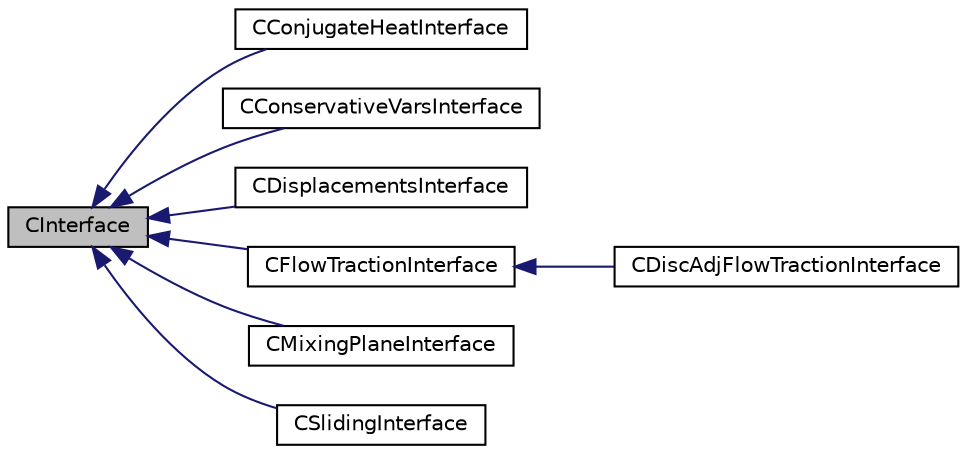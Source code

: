 digraph "CInterface"
{
 // LATEX_PDF_SIZE
  edge [fontname="Helvetica",fontsize="10",labelfontname="Helvetica",labelfontsize="10"];
  node [fontname="Helvetica",fontsize="10",shape=record];
  rankdir="LR";
  Node1 [label="CInterface",height=0.2,width=0.4,color="black", fillcolor="grey75", style="filled", fontcolor="black",tooltip="Main class for defining the physical transfer of information."];
  Node1 -> Node2 [dir="back",color="midnightblue",fontsize="10",style="solid",fontname="Helvetica"];
  Node2 [label="CConjugateHeatInterface",height=0.2,width=0.4,color="black", fillcolor="white", style="filled",URL="$classCConjugateHeatInterface.html",tooltip="Fluid-heat interface (and v.v.)."];
  Node1 -> Node3 [dir="back",color="midnightblue",fontsize="10",style="solid",fontname="Helvetica"];
  Node3 [label="CConservativeVarsInterface",height=0.2,width=0.4,color="black", fillcolor="white", style="filled",URL="$classCConservativeVarsInterface.html",tooltip="Transfers conservative variables."];
  Node1 -> Node4 [dir="back",color="midnightblue",fontsize="10",style="solid",fontname="Helvetica"];
  Node4 [label="CDisplacementsInterface",height=0.2,width=0.4,color="black", fillcolor="white", style="filled",URL="$classCDisplacementsInterface.html",tooltip="Structure-fluid interface (displacements)."];
  Node1 -> Node5 [dir="back",color="midnightblue",fontsize="10",style="solid",fontname="Helvetica"];
  Node5 [label="CFlowTractionInterface",height=0.2,width=0.4,color="black", fillcolor="white", style="filled",URL="$classCFlowTractionInterface.html",tooltip="Fluid-structure interface (forces or tractions)."];
  Node5 -> Node6 [dir="back",color="midnightblue",fontsize="10",style="solid",fontname="Helvetica"];
  Node6 [label="CDiscAdjFlowTractionInterface",height=0.2,width=0.4,color="black", fillcolor="white", style="filled",URL="$classCDiscAdjFlowTractionInterface.html",tooltip="Fluid-structure interface (forces or tractions) for discrete adjoint problems."];
  Node1 -> Node7 [dir="back",color="midnightblue",fontsize="10",style="solid",fontname="Helvetica"];
  Node7 [label="CMixingPlaneInterface",height=0.2,width=0.4,color="black", fillcolor="white", style="filled",URL="$classCMixingPlaneInterface.html",tooltip="Mixing plane interface for turbomachinery."];
  Node1 -> Node8 [dir="back",color="midnightblue",fontsize="10",style="solid",fontname="Helvetica"];
  Node8 [label="CSlidingInterface",height=0.2,width=0.4,color="black", fillcolor="white", style="filled",URL="$classCSlidingInterface.html",tooltip="Fluid-fluid interface."];
}
